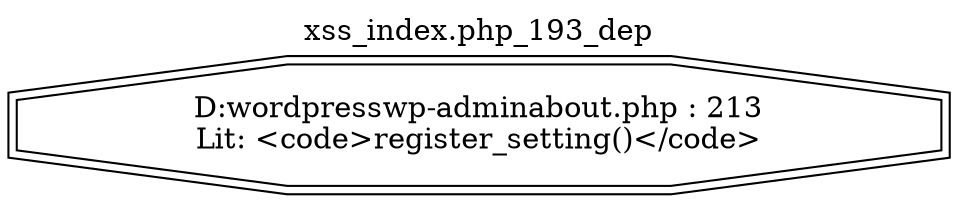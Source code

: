digraph cfg {
  label="xss_index.php_193_dep";
  labelloc=t;
  n1 [shape=doubleoctagon, label="D:\wordpress\wp-admin\about.php : 213\nLit: <code>register_setting()</code>\n"];
}
